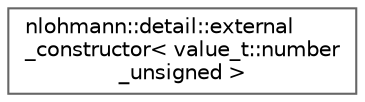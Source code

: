 digraph "类继承关系图"
{
 // LATEX_PDF_SIZE
  bgcolor="transparent";
  edge [fontname=Helvetica,fontsize=10,labelfontname=Helvetica,labelfontsize=10];
  node [fontname=Helvetica,fontsize=10,shape=box,height=0.2,width=0.4];
  rankdir="LR";
  Node0 [id="Node000000",label="nlohmann::detail::external\l_constructor\< value_t::number\l_unsigned \>",height=0.2,width=0.4,color="grey40", fillcolor="white", style="filled",URL="$structnlohmann_1_1detail_1_1external__constructor_3_01value__t_1_1number__unsigned_01_4.html",tooltip=" "];
}
